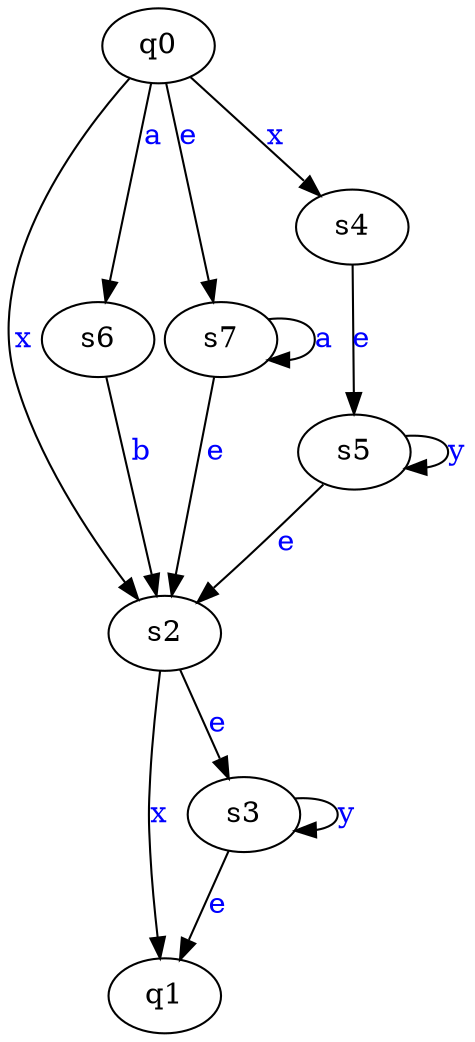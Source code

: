 digraph G {
	s2->q1[ label=<<font color="blue">x</font>> ];
	s3->s3[ label=<<font color="blue">y</font>> ];
	s6->s2[ label=<<font color="blue">b</font>> ];
	s7->s2[ label=<<font color="blue">e</font>> ];
	q0->s2[ label=<<font color="blue">x</font>> ];
	s2->s3[ label=<<font color="blue">e</font>> ];
	q0->s4[ label=<<font color="blue">x</font>> ];
	s5->s5[ label=<<font color="blue">y</font>> ];
	s5->s2[ label=<<font color="blue">e</font>> ];
	s7->s7[ label=<<font color="blue">a</font>> ];
	q0->s6[ label=<<font color="blue">a</font>> ];
	s4->s5[ label=<<font color="blue">e</font>> ];
	q0->s7[ label=<<font color="blue">e</font>> ];
	s3->q1[ label=<<font color="blue">e</font>> ];
	q0;
	q1;
	s2;
	s3;
	s4;
	s5;
	s6;
	s7;

}
